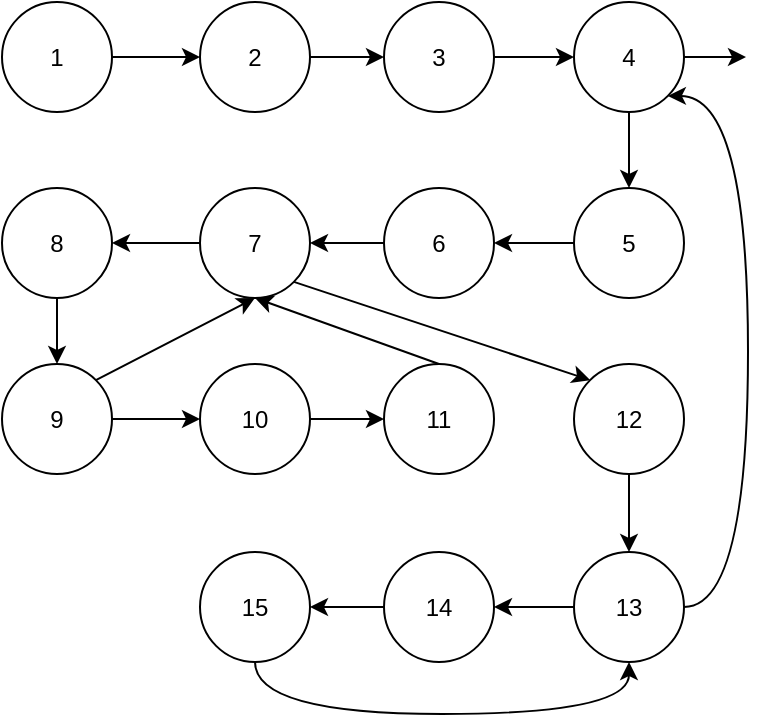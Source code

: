 <mxfile version="22.1.16" type="device">
  <diagram name="Page-1" id="rRN2RHZfTDe8ijECDtY2">
    <mxGraphModel dx="1338" dy="640" grid="0" gridSize="10" guides="1" tooltips="1" connect="1" arrows="1" fold="1" page="0" pageScale="1" pageWidth="850" pageHeight="1100" math="0" shadow="0">
      <root>
        <mxCell id="0" />
        <mxCell id="1" parent="0" />
        <mxCell id="MKXhyrAp4kGdfjH5oKAs-1" value="7" style="ellipse;whiteSpace=wrap;html=1;aspect=fixed;" parent="1" vertex="1">
          <mxGeometry x="93" y="256" width="55" height="55" as="geometry" />
        </mxCell>
        <mxCell id="MKXhyrAp4kGdfjH5oKAs-2" value="1" style="ellipse;whiteSpace=wrap;html=1;aspect=fixed;" parent="1" vertex="1">
          <mxGeometry x="-6" y="163" width="55" height="55" as="geometry" />
        </mxCell>
        <mxCell id="MKXhyrAp4kGdfjH5oKAs-3" value="4" style="ellipse;whiteSpace=wrap;html=1;aspect=fixed;" parent="1" vertex="1">
          <mxGeometry x="280" y="163" width="55" height="55" as="geometry" />
        </mxCell>
        <mxCell id="MKXhyrAp4kGdfjH5oKAs-4" value="10" style="ellipse;whiteSpace=wrap;html=1;aspect=fixed;" parent="1" vertex="1">
          <mxGeometry x="93" y="344" width="55" height="55" as="geometry" />
        </mxCell>
        <mxCell id="MKXhyrAp4kGdfjH5oKAs-5" value="3" style="ellipse;whiteSpace=wrap;html=1;aspect=fixed;" parent="1" vertex="1">
          <mxGeometry x="185" y="163" width="55" height="55" as="geometry" />
        </mxCell>
        <mxCell id="MKXhyrAp4kGdfjH5oKAs-6" value="9" style="ellipse;whiteSpace=wrap;html=1;aspect=fixed;" parent="1" vertex="1">
          <mxGeometry x="-6" y="344" width="55" height="55" as="geometry" />
        </mxCell>
        <mxCell id="MKXhyrAp4kGdfjH5oKAs-7" value="14" style="ellipse;whiteSpace=wrap;html=1;aspect=fixed;" parent="1" vertex="1">
          <mxGeometry x="185" y="438" width="55" height="55" as="geometry" />
        </mxCell>
        <mxCell id="MKXhyrAp4kGdfjH5oKAs-8" value="13" style="ellipse;whiteSpace=wrap;html=1;aspect=fixed;" parent="1" vertex="1">
          <mxGeometry x="280" y="438" width="55" height="55" as="geometry" />
        </mxCell>
        <mxCell id="MKXhyrAp4kGdfjH5oKAs-9" value="12" style="ellipse;whiteSpace=wrap;html=1;aspect=fixed;" parent="1" vertex="1">
          <mxGeometry x="280" y="344" width="55" height="55" as="geometry" />
        </mxCell>
        <mxCell id="MKXhyrAp4kGdfjH5oKAs-10" value="6" style="ellipse;whiteSpace=wrap;html=1;aspect=fixed;" parent="1" vertex="1">
          <mxGeometry x="185" y="256" width="55" height="55" as="geometry" />
        </mxCell>
        <mxCell id="MKXhyrAp4kGdfjH5oKAs-11" value="11" style="ellipse;whiteSpace=wrap;html=1;aspect=fixed;" parent="1" vertex="1">
          <mxGeometry x="185" y="344" width="55" height="55" as="geometry" />
        </mxCell>
        <mxCell id="MKXhyrAp4kGdfjH5oKAs-12" value="5" style="ellipse;whiteSpace=wrap;html=1;aspect=fixed;" parent="1" vertex="1">
          <mxGeometry x="280" y="256" width="55" height="55" as="geometry" />
        </mxCell>
        <mxCell id="MKXhyrAp4kGdfjH5oKAs-13" value="8" style="ellipse;whiteSpace=wrap;html=1;aspect=fixed;" parent="1" vertex="1">
          <mxGeometry x="-6" y="256" width="55" height="55" as="geometry" />
        </mxCell>
        <mxCell id="MKXhyrAp4kGdfjH5oKAs-14" value="2" style="ellipse;whiteSpace=wrap;html=1;aspect=fixed;" parent="1" vertex="1">
          <mxGeometry x="93" y="163" width="55" height="55" as="geometry" />
        </mxCell>
        <mxCell id="MKXhyrAp4kGdfjH5oKAs-22" value="" style="endArrow=classic;html=1;rounded=0;entryX=0.5;entryY=0;entryDx=0;entryDy=0;exitX=0.5;exitY=1;exitDx=0;exitDy=0;" parent="1" source="MKXhyrAp4kGdfjH5oKAs-13" target="MKXhyrAp4kGdfjH5oKAs-6" edge="1">
          <mxGeometry width="50" height="50" relative="1" as="geometry">
            <mxPoint x="198" y="463" as="sourcePoint" />
            <mxPoint x="248" y="413" as="targetPoint" />
          </mxGeometry>
        </mxCell>
        <mxCell id="MKXhyrAp4kGdfjH5oKAs-23" value="" style="endArrow=classic;html=1;rounded=0;entryX=0.5;entryY=0;entryDx=0;entryDy=0;exitX=0.5;exitY=1;exitDx=0;exitDy=0;" parent="1" source="MKXhyrAp4kGdfjH5oKAs-9" target="MKXhyrAp4kGdfjH5oKAs-8" edge="1">
          <mxGeometry width="50" height="50" relative="1" as="geometry">
            <mxPoint x="198" y="463" as="sourcePoint" />
            <mxPoint x="248" y="413" as="targetPoint" />
          </mxGeometry>
        </mxCell>
        <mxCell id="MKXhyrAp4kGdfjH5oKAs-24" value="" style="endArrow=classic;html=1;rounded=0;entryX=1;entryY=0.5;entryDx=0;entryDy=0;exitX=0;exitY=0.5;exitDx=0;exitDy=0;" parent="1" source="MKXhyrAp4kGdfjH5oKAs-8" target="MKXhyrAp4kGdfjH5oKAs-7" edge="1">
          <mxGeometry width="50" height="50" relative="1" as="geometry">
            <mxPoint x="198" y="639" as="sourcePoint" />
            <mxPoint x="248" y="589" as="targetPoint" />
          </mxGeometry>
        </mxCell>
        <mxCell id="MKXhyrAp4kGdfjH5oKAs-25" value="" style="endArrow=classic;html=1;rounded=0;entryX=1;entryY=0.5;entryDx=0;entryDy=0;exitX=0;exitY=0.5;exitDx=0;exitDy=0;" parent="1" source="MKXhyrAp4kGdfjH5oKAs-7" target="MKXhyrAp4kGdfjH5oKAs-36" edge="1">
          <mxGeometry width="50" height="50" relative="1" as="geometry">
            <mxPoint x="198" y="639" as="sourcePoint" />
            <mxPoint x="175.5" y="716" as="targetPoint" />
          </mxGeometry>
        </mxCell>
        <mxCell id="MKXhyrAp4kGdfjH5oKAs-26" value="" style="endArrow=classic;html=1;rounded=0;exitX=1;exitY=0.5;exitDx=0;exitDy=0;entryX=0;entryY=0.5;entryDx=0;entryDy=0;" parent="1" source="MKXhyrAp4kGdfjH5oKAs-2" target="MKXhyrAp4kGdfjH5oKAs-14" edge="1">
          <mxGeometry width="50" height="50" relative="1" as="geometry">
            <mxPoint x="307" y="388" as="sourcePoint" />
            <mxPoint x="357" y="338" as="targetPoint" />
          </mxGeometry>
        </mxCell>
        <mxCell id="MKXhyrAp4kGdfjH5oKAs-27" value="" style="endArrow=classic;html=1;rounded=0;entryX=0;entryY=0.5;entryDx=0;entryDy=0;exitX=1;exitY=0.5;exitDx=0;exitDy=0;" parent="1" source="MKXhyrAp4kGdfjH5oKAs-14" target="MKXhyrAp4kGdfjH5oKAs-5" edge="1">
          <mxGeometry width="50" height="50" relative="1" as="geometry">
            <mxPoint x="197" y="388" as="sourcePoint" />
            <mxPoint x="247" y="338" as="targetPoint" />
          </mxGeometry>
        </mxCell>
        <mxCell id="MKXhyrAp4kGdfjH5oKAs-28" value="" style="endArrow=classic;html=1;rounded=0;entryX=0;entryY=0.5;entryDx=0;entryDy=0;exitX=1;exitY=0.5;exitDx=0;exitDy=0;" parent="1" source="MKXhyrAp4kGdfjH5oKAs-5" target="MKXhyrAp4kGdfjH5oKAs-3" edge="1">
          <mxGeometry width="50" height="50" relative="1" as="geometry">
            <mxPoint x="197" y="388" as="sourcePoint" />
            <mxPoint x="247" y="338" as="targetPoint" />
          </mxGeometry>
        </mxCell>
        <mxCell id="MKXhyrAp4kGdfjH5oKAs-29" value="" style="endArrow=classic;html=1;rounded=0;entryX=0.5;entryY=0;entryDx=0;entryDy=0;exitX=0.5;exitY=1;exitDx=0;exitDy=0;" parent="1" source="MKXhyrAp4kGdfjH5oKAs-3" target="MKXhyrAp4kGdfjH5oKAs-12" edge="1">
          <mxGeometry width="50" height="50" relative="1" as="geometry">
            <mxPoint x="197" y="388" as="sourcePoint" />
            <mxPoint x="247" y="338" as="targetPoint" />
          </mxGeometry>
        </mxCell>
        <mxCell id="MKXhyrAp4kGdfjH5oKAs-30" value="" style="endArrow=classic;html=1;rounded=0;entryX=1;entryY=0.5;entryDx=0;entryDy=0;exitX=0;exitY=0.5;exitDx=0;exitDy=0;" parent="1" source="MKXhyrAp4kGdfjH5oKAs-12" target="MKXhyrAp4kGdfjH5oKAs-10" edge="1">
          <mxGeometry width="50" height="50" relative="1" as="geometry">
            <mxPoint x="197" y="388" as="sourcePoint" />
            <mxPoint x="247" y="338" as="targetPoint" />
          </mxGeometry>
        </mxCell>
        <mxCell id="MKXhyrAp4kGdfjH5oKAs-31" value="" style="endArrow=classic;html=1;rounded=0;entryX=1;entryY=0.5;entryDx=0;entryDy=0;exitX=0;exitY=0.5;exitDx=0;exitDy=0;" parent="1" source="MKXhyrAp4kGdfjH5oKAs-10" target="MKXhyrAp4kGdfjH5oKAs-1" edge="1">
          <mxGeometry width="50" height="50" relative="1" as="geometry">
            <mxPoint x="197" y="388" as="sourcePoint" />
            <mxPoint x="247" y="338" as="targetPoint" />
          </mxGeometry>
        </mxCell>
        <mxCell id="MKXhyrAp4kGdfjH5oKAs-32" value="" style="endArrow=classic;html=1;rounded=0;entryX=1;entryY=0.5;entryDx=0;entryDy=0;exitX=0;exitY=0.5;exitDx=0;exitDy=0;" parent="1" source="MKXhyrAp4kGdfjH5oKAs-1" target="MKXhyrAp4kGdfjH5oKAs-13" edge="1">
          <mxGeometry width="50" height="50" relative="1" as="geometry">
            <mxPoint x="197" y="443" as="sourcePoint" />
            <mxPoint x="247" y="393" as="targetPoint" />
          </mxGeometry>
        </mxCell>
        <mxCell id="MKXhyrAp4kGdfjH5oKAs-33" value="" style="endArrow=classic;html=1;rounded=0;entryX=0;entryY=0.5;entryDx=0;entryDy=0;exitX=1;exitY=0.5;exitDx=0;exitDy=0;" parent="1" source="MKXhyrAp4kGdfjH5oKAs-6" target="MKXhyrAp4kGdfjH5oKAs-4" edge="1">
          <mxGeometry width="50" height="50" relative="1" as="geometry">
            <mxPoint x="197" y="443" as="sourcePoint" />
            <mxPoint x="247" y="393" as="targetPoint" />
          </mxGeometry>
        </mxCell>
        <mxCell id="MKXhyrAp4kGdfjH5oKAs-34" value="" style="endArrow=classic;html=1;rounded=0;entryX=0;entryY=0.5;entryDx=0;entryDy=0;exitX=1;exitY=0.5;exitDx=0;exitDy=0;" parent="1" source="MKXhyrAp4kGdfjH5oKAs-4" target="MKXhyrAp4kGdfjH5oKAs-11" edge="1">
          <mxGeometry width="50" height="50" relative="1" as="geometry">
            <mxPoint x="197" y="443" as="sourcePoint" />
            <mxPoint x="247" y="393" as="targetPoint" />
          </mxGeometry>
        </mxCell>
        <mxCell id="MKXhyrAp4kGdfjH5oKAs-36" value="15" style="ellipse;whiteSpace=wrap;html=1;aspect=fixed;" parent="1" vertex="1">
          <mxGeometry x="93" y="438" width="55" height="55" as="geometry" />
        </mxCell>
        <mxCell id="MKXhyrAp4kGdfjH5oKAs-38" value="" style="endArrow=classic;html=1;rounded=0;entryX=0;entryY=0.5;entryDx=0;entryDy=0;exitX=1;exitY=0.5;exitDx=0;exitDy=0;" parent="1" source="MKXhyrAp4kGdfjH5oKAs-3" edge="1">
          <mxGeometry width="50" height="50" relative="1" as="geometry">
            <mxPoint x="197" y="475" as="sourcePoint" />
            <mxPoint x="366" y="190.5" as="targetPoint" />
          </mxGeometry>
        </mxCell>
        <mxCell id="MKXhyrAp4kGdfjH5oKAs-39" value="" style="endArrow=classic;html=1;rounded=0;entryX=0.5;entryY=1;entryDx=0;entryDy=0;exitX=1;exitY=0;exitDx=0;exitDy=0;" parent="1" source="MKXhyrAp4kGdfjH5oKAs-6" target="MKXhyrAp4kGdfjH5oKAs-1" edge="1">
          <mxGeometry width="50" height="50" relative="1" as="geometry">
            <mxPoint x="197" y="475" as="sourcePoint" />
            <mxPoint x="247" y="425" as="targetPoint" />
          </mxGeometry>
        </mxCell>
        <mxCell id="MKXhyrAp4kGdfjH5oKAs-40" value="" style="endArrow=classic;html=1;rounded=0;entryX=0;entryY=0;entryDx=0;entryDy=0;exitX=1;exitY=1;exitDx=0;exitDy=0;" parent="1" source="MKXhyrAp4kGdfjH5oKAs-1" target="MKXhyrAp4kGdfjH5oKAs-9" edge="1">
          <mxGeometry width="50" height="50" relative="1" as="geometry">
            <mxPoint x="197" y="475" as="sourcePoint" />
            <mxPoint x="247" y="425" as="targetPoint" />
          </mxGeometry>
        </mxCell>
        <mxCell id="MKXhyrAp4kGdfjH5oKAs-41" value="" style="endArrow=classic;html=1;rounded=0;entryX=1;entryY=1;entryDx=0;entryDy=0;exitX=1;exitY=0.5;exitDx=0;exitDy=0;edgeStyle=orthogonalEdgeStyle;elbow=vertical;curved=1;" parent="1" source="MKXhyrAp4kGdfjH5oKAs-8" target="MKXhyrAp4kGdfjH5oKAs-3" edge="1">
          <mxGeometry width="50" height="50" relative="1" as="geometry">
            <mxPoint x="197" y="475" as="sourcePoint" />
            <mxPoint x="247" y="425" as="targetPoint" />
            <Array as="points">
              <mxPoint x="367" y="466" />
              <mxPoint x="367" y="210" />
            </Array>
          </mxGeometry>
        </mxCell>
        <mxCell id="MKXhyrAp4kGdfjH5oKAs-42" value="" style="endArrow=classic;html=1;rounded=0;entryX=0.5;entryY=1;entryDx=0;entryDy=0;exitX=0.5;exitY=1;exitDx=0;exitDy=0;edgeStyle=orthogonalEdgeStyle;curved=1;" parent="1" source="MKXhyrAp4kGdfjH5oKAs-36" target="MKXhyrAp4kGdfjH5oKAs-8" edge="1">
          <mxGeometry width="50" height="50" relative="1" as="geometry">
            <mxPoint x="197" y="475" as="sourcePoint" />
            <mxPoint x="247" y="425" as="targetPoint" />
            <Array as="points">
              <mxPoint x="121" y="519" />
              <mxPoint x="308" y="519" />
            </Array>
          </mxGeometry>
        </mxCell>
        <mxCell id="yQlSL8-cHaujZkfkH7BG-2" value="" style="endArrow=classic;html=1;rounded=0;entryX=0.5;entryY=1;entryDx=0;entryDy=0;exitX=0.5;exitY=0;exitDx=0;exitDy=0;" edge="1" parent="1" source="MKXhyrAp4kGdfjH5oKAs-11" target="MKXhyrAp4kGdfjH5oKAs-1">
          <mxGeometry width="50" height="50" relative="1" as="geometry">
            <mxPoint x="167" y="452" as="sourcePoint" />
            <mxPoint x="217" y="402" as="targetPoint" />
          </mxGeometry>
        </mxCell>
      </root>
    </mxGraphModel>
  </diagram>
</mxfile>
